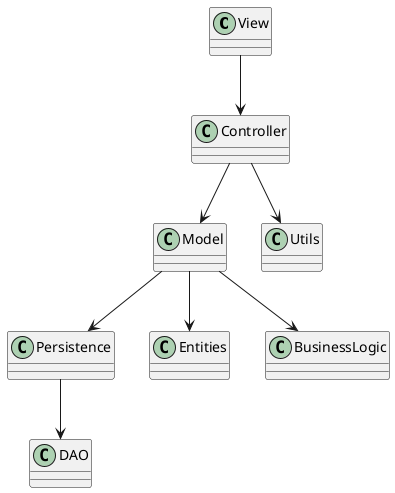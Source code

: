 
@startuml

' Diagrama 2: Arquitectura de software basada en MVC

class View {
    ' Comunicación de UI
}

class Controller {
    ' Manejo de lógica
}

class Model {
    ' Acceso a BD
}

class Utils {
    ' Uso de funciones auxiliares
}

class Persistence {
    ' Manejo de datos
}

class Entities {
    ' Definición de datos
}

class BusinessLogic {
    ' Procesos de negocio
}

class DAO {
    ' Data Access Objects
}

View --> Controller
Controller --> Model
Controller --> Utils
Model --> Persistence
Model --> Entities
Model --> BusinessLogic
Persistence --> DAO

@enduml
